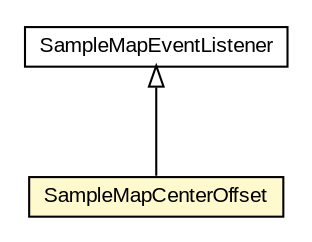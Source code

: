 #!/usr/local/bin/dot
#
# Class diagram 
# Generated by UMLGraph version R5_6-24-gf6e263 (http://www.umlgraph.org/)
#

digraph G {
	edge [fontname="arial",fontsize=10,labelfontname="arial",labelfontsize=10];
	node [fontname="arial",fontsize=10,shape=plaintext];
	nodesep=0.25;
	ranksep=0.5;
	// org.osmdroid.samplefragments.events.SampleMapCenterOffset
	c271451 [label=<<table title="org.osmdroid.samplefragments.events.SampleMapCenterOffset" border="0" cellborder="1" cellspacing="0" cellpadding="2" port="p" bgcolor="lemonChiffon" href="./SampleMapCenterOffset.html">
		<tr><td><table border="0" cellspacing="0" cellpadding="1">
<tr><td align="center" balign="center"> SampleMapCenterOffset </td></tr>
		</table></td></tr>
		</table>>, URL="./SampleMapCenterOffset.html", fontname="arial", fontcolor="black", fontsize=10.0];
	// org.osmdroid.samplefragments.events.SampleMapEventListener
	c271452 [label=<<table title="org.osmdroid.samplefragments.events.SampleMapEventListener" border="0" cellborder="1" cellspacing="0" cellpadding="2" port="p" href="./SampleMapEventListener.html">
		<tr><td><table border="0" cellspacing="0" cellpadding="1">
<tr><td align="center" balign="center"> SampleMapEventListener </td></tr>
		</table></td></tr>
		</table>>, URL="./SampleMapEventListener.html", fontname="arial", fontcolor="black", fontsize=10.0];
	//org.osmdroid.samplefragments.events.SampleMapCenterOffset extends org.osmdroid.samplefragments.events.SampleMapEventListener
	c271452:p -> c271451:p [dir=back,arrowtail=empty];
}

